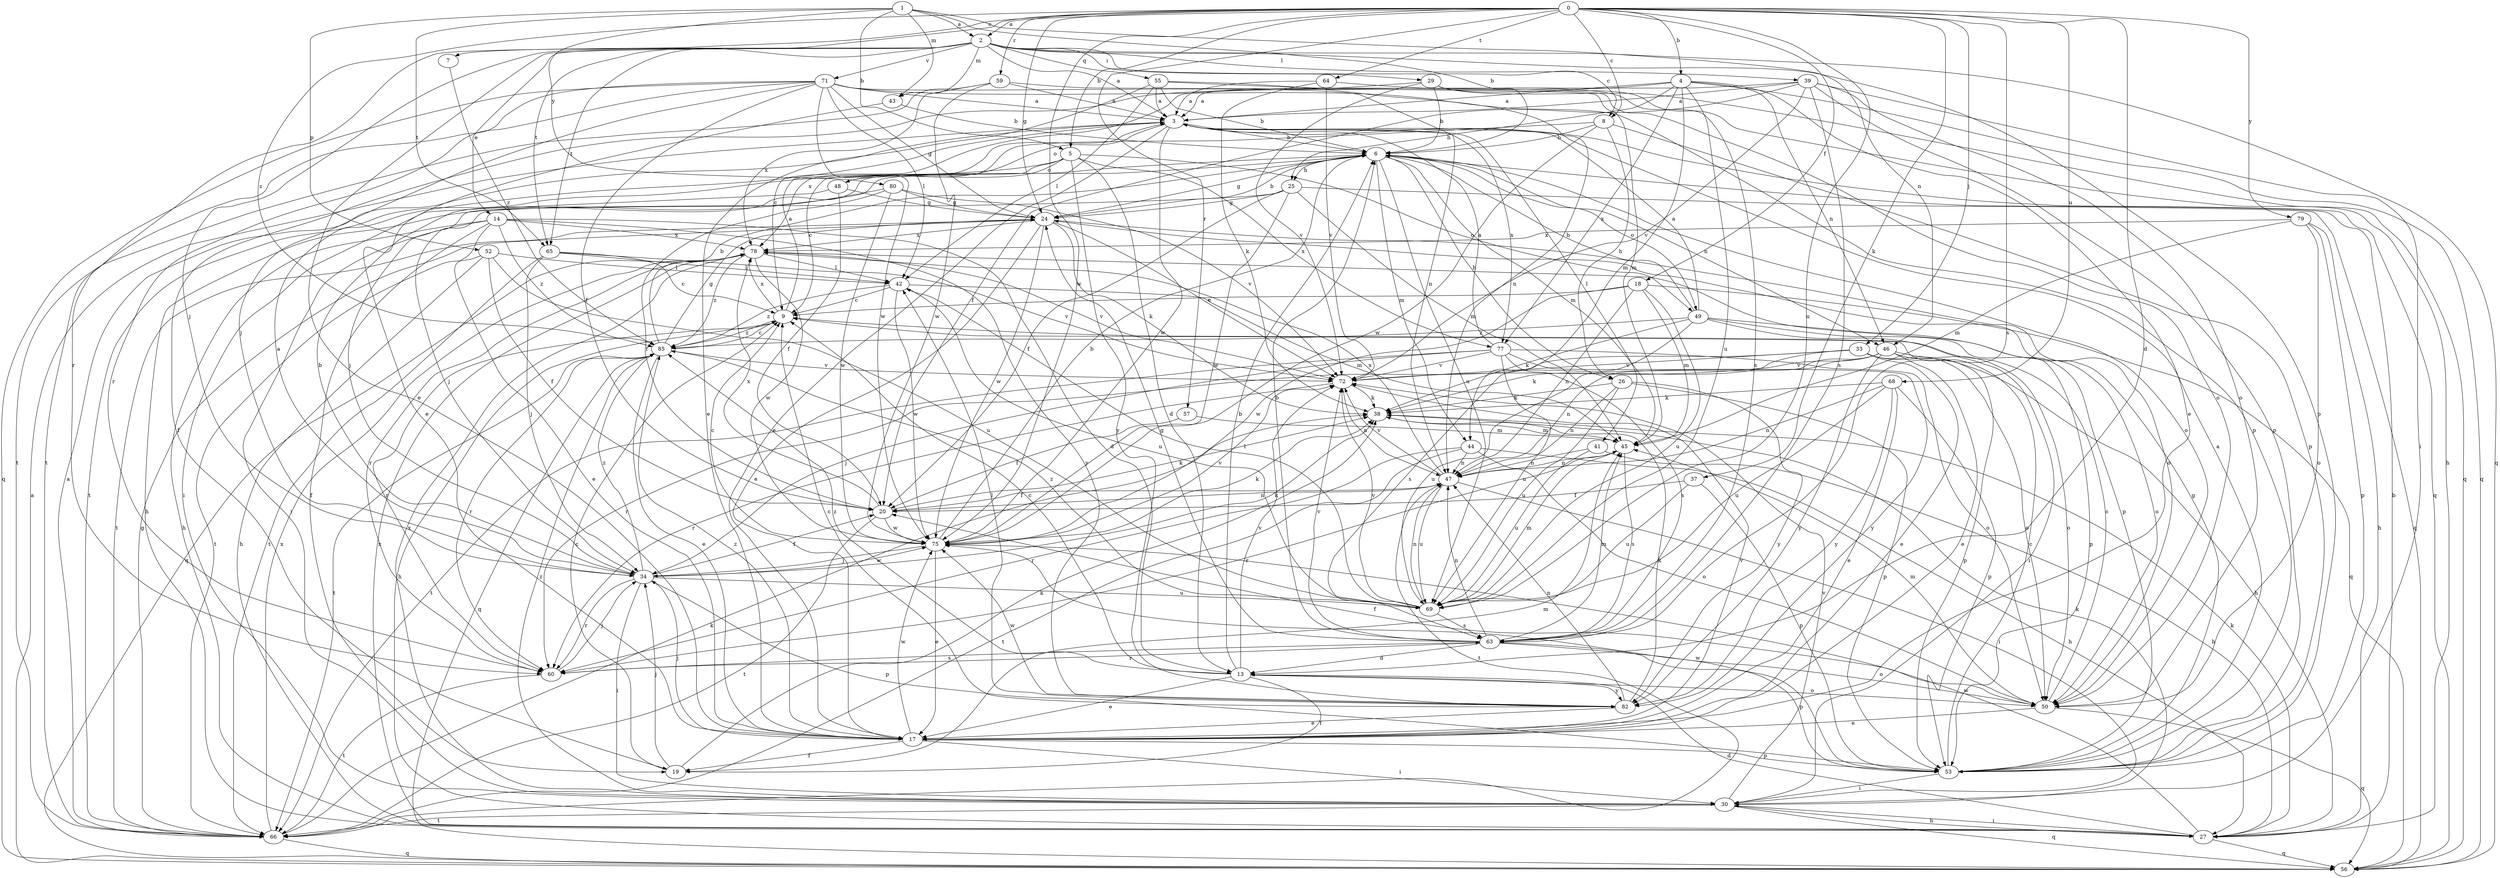strict digraph  {
0;
1;
2;
3;
4;
5;
6;
7;
8;
9;
13;
14;
17;
18;
19;
20;
24;
25;
26;
27;
29;
30;
33;
34;
37;
38;
39;
41;
42;
43;
44;
45;
46;
47;
48;
49;
50;
52;
53;
55;
56;
57;
59;
60;
63;
64;
65;
66;
68;
69;
71;
72;
75;
77;
78;
79;
80;
82;
85;
0 -> 2  [label=a];
0 -> 4  [label=b];
0 -> 5  [label=b];
0 -> 7  [label=c];
0 -> 8  [label=c];
0 -> 13  [label=d];
0 -> 18  [label=f];
0 -> 24  [label=g];
0 -> 33  [label=j];
0 -> 37  [label=k];
0 -> 57  [label=r];
0 -> 59  [label=r];
0 -> 63  [label=s];
0 -> 64  [label=t];
0 -> 65  [label=t];
0 -> 68  [label=u];
0 -> 69  [label=u];
0 -> 75  [label=w];
0 -> 79  [label=y];
0 -> 85  [label=z];
1 -> 2  [label=a];
1 -> 5  [label=b];
1 -> 6  [label=b];
1 -> 43  [label=m];
1 -> 46  [label=n];
1 -> 52  [label=p];
1 -> 65  [label=t];
1 -> 80  [label=y];
2 -> 3  [label=a];
2 -> 8  [label=c];
2 -> 14  [label=e];
2 -> 17  [label=e];
2 -> 29  [label=i];
2 -> 34  [label=j];
2 -> 39  [label=l];
2 -> 43  [label=m];
2 -> 53  [label=p];
2 -> 55  [label=q];
2 -> 56  [label=q];
2 -> 60  [label=r];
2 -> 65  [label=t];
2 -> 71  [label=v];
3 -> 6  [label=b];
3 -> 17  [label=e];
3 -> 41  [label=l];
3 -> 48  [label=o];
3 -> 56  [label=q];
3 -> 75  [label=w];
3 -> 77  [label=x];
4 -> 3  [label=a];
4 -> 17  [label=e];
4 -> 19  [label=f];
4 -> 25  [label=h];
4 -> 44  [label=m];
4 -> 46  [label=n];
4 -> 56  [label=q];
4 -> 69  [label=u];
4 -> 77  [label=x];
5 -> 9  [label=c];
5 -> 13  [label=d];
5 -> 48  [label=o];
5 -> 49  [label=o];
5 -> 66  [label=t];
5 -> 77  [label=x];
5 -> 82  [label=y];
6 -> 24  [label=g];
6 -> 25  [label=h];
6 -> 26  [label=h];
6 -> 34  [label=j];
6 -> 44  [label=m];
6 -> 45  [label=m];
6 -> 46  [label=n];
6 -> 49  [label=o];
6 -> 50  [label=o];
6 -> 69  [label=u];
7 -> 85  [label=z];
8 -> 6  [label=b];
8 -> 26  [label=h];
8 -> 53  [label=p];
8 -> 75  [label=w];
8 -> 78  [label=x];
9 -> 3  [label=a];
9 -> 27  [label=h];
9 -> 60  [label=r];
9 -> 78  [label=x];
9 -> 85  [label=z];
13 -> 6  [label=b];
13 -> 9  [label=c];
13 -> 17  [label=e];
13 -> 19  [label=f];
13 -> 50  [label=o];
13 -> 72  [label=v];
13 -> 82  [label=y];
13 -> 85  [label=z];
14 -> 13  [label=d];
14 -> 17  [label=e];
14 -> 19  [label=f];
14 -> 27  [label=h];
14 -> 30  [label=i];
14 -> 78  [label=x];
14 -> 82  [label=y];
14 -> 85  [label=z];
17 -> 19  [label=f];
17 -> 30  [label=i];
17 -> 34  [label=j];
17 -> 53  [label=p];
17 -> 72  [label=v];
17 -> 75  [label=w];
17 -> 85  [label=z];
18 -> 9  [label=c];
18 -> 45  [label=m];
18 -> 47  [label=n];
18 -> 56  [label=q];
18 -> 69  [label=u];
18 -> 75  [label=w];
19 -> 9  [label=c];
19 -> 34  [label=j];
19 -> 38  [label=k];
19 -> 45  [label=m];
20 -> 38  [label=k];
20 -> 47  [label=n];
20 -> 66  [label=t];
20 -> 75  [label=w];
20 -> 78  [label=x];
24 -> 6  [label=b];
24 -> 17  [label=e];
24 -> 38  [label=k];
24 -> 50  [label=o];
24 -> 66  [label=t];
24 -> 72  [label=v];
24 -> 75  [label=w];
24 -> 78  [label=x];
25 -> 20  [label=f];
25 -> 24  [label=g];
25 -> 34  [label=j];
25 -> 45  [label=m];
25 -> 56  [label=q];
25 -> 75  [label=w];
26 -> 38  [label=k];
26 -> 47  [label=n];
26 -> 53  [label=p];
26 -> 69  [label=u];
26 -> 82  [label=y];
27 -> 6  [label=b];
27 -> 13  [label=d];
27 -> 30  [label=i];
27 -> 38  [label=k];
27 -> 56  [label=q];
27 -> 75  [label=w];
27 -> 78  [label=x];
29 -> 3  [label=a];
29 -> 6  [label=b];
29 -> 27  [label=h];
29 -> 56  [label=q];
29 -> 72  [label=v];
30 -> 27  [label=h];
30 -> 38  [label=k];
30 -> 56  [label=q];
30 -> 66  [label=t];
30 -> 72  [label=v];
30 -> 78  [label=x];
30 -> 85  [label=z];
33 -> 17  [label=e];
33 -> 27  [label=h];
33 -> 38  [label=k];
33 -> 50  [label=o];
33 -> 60  [label=r];
33 -> 72  [label=v];
34 -> 3  [label=a];
34 -> 6  [label=b];
34 -> 20  [label=f];
34 -> 30  [label=i];
34 -> 38  [label=k];
34 -> 53  [label=p];
34 -> 60  [label=r];
34 -> 69  [label=u];
34 -> 75  [label=w];
34 -> 85  [label=z];
37 -> 20  [label=f];
37 -> 53  [label=p];
37 -> 69  [label=u];
38 -> 45  [label=m];
39 -> 3  [label=a];
39 -> 9  [label=c];
39 -> 20  [label=f];
39 -> 30  [label=i];
39 -> 50  [label=o];
39 -> 53  [label=p];
39 -> 63  [label=s];
39 -> 72  [label=v];
41 -> 27  [label=h];
41 -> 47  [label=n];
41 -> 69  [label=u];
42 -> 9  [label=c];
42 -> 45  [label=m];
42 -> 69  [label=u];
42 -> 75  [label=w];
42 -> 85  [label=z];
43 -> 6  [label=b];
43 -> 17  [label=e];
44 -> 27  [label=h];
44 -> 47  [label=n];
44 -> 50  [label=o];
44 -> 60  [label=r];
44 -> 66  [label=t];
45 -> 47  [label=n];
45 -> 60  [label=r];
45 -> 63  [label=s];
46 -> 17  [label=e];
46 -> 47  [label=n];
46 -> 50  [label=o];
46 -> 53  [label=p];
46 -> 69  [label=u];
46 -> 72  [label=v];
46 -> 82  [label=y];
47 -> 20  [label=f];
47 -> 30  [label=i];
47 -> 66  [label=t];
47 -> 69  [label=u];
47 -> 72  [label=v];
47 -> 78  [label=x];
48 -> 20  [label=f];
48 -> 24  [label=g];
48 -> 30  [label=i];
49 -> 3  [label=a];
49 -> 6  [label=b];
49 -> 30  [label=i];
49 -> 38  [label=k];
49 -> 50  [label=o];
49 -> 53  [label=p];
49 -> 63  [label=s];
49 -> 85  [label=z];
50 -> 9  [label=c];
50 -> 17  [label=e];
50 -> 20  [label=f];
50 -> 45  [label=m];
50 -> 56  [label=q];
52 -> 20  [label=f];
52 -> 27  [label=h];
52 -> 42  [label=l];
52 -> 66  [label=t];
52 -> 69  [label=u];
53 -> 3  [label=a];
53 -> 9  [label=c];
53 -> 24  [label=g];
53 -> 30  [label=i];
53 -> 75  [label=w];
55 -> 3  [label=a];
55 -> 6  [label=b];
55 -> 17  [label=e];
55 -> 42  [label=l];
55 -> 47  [label=n];
55 -> 50  [label=o];
56 -> 3  [label=a];
57 -> 20  [label=f];
57 -> 45  [label=m];
59 -> 3  [label=a];
59 -> 45  [label=m];
59 -> 66  [label=t];
59 -> 75  [label=w];
59 -> 78  [label=x];
60 -> 34  [label=j];
60 -> 63  [label=s];
60 -> 66  [label=t];
63 -> 6  [label=b];
63 -> 13  [label=d];
63 -> 24  [label=g];
63 -> 45  [label=m];
63 -> 47  [label=n];
63 -> 50  [label=o];
63 -> 53  [label=p];
63 -> 60  [label=r];
63 -> 72  [label=v];
64 -> 3  [label=a];
64 -> 38  [label=k];
64 -> 63  [label=s];
64 -> 72  [label=v];
65 -> 9  [label=c];
65 -> 34  [label=j];
65 -> 42  [label=l];
65 -> 66  [label=t];
65 -> 72  [label=v];
66 -> 3  [label=a];
66 -> 24  [label=g];
66 -> 38  [label=k];
66 -> 56  [label=q];
66 -> 78  [label=x];
68 -> 17  [label=e];
68 -> 38  [label=k];
68 -> 47  [label=n];
68 -> 53  [label=p];
68 -> 69  [label=u];
68 -> 82  [label=y];
69 -> 42  [label=l];
69 -> 45  [label=m];
69 -> 47  [label=n];
69 -> 63  [label=s];
69 -> 72  [label=v];
69 -> 85  [label=z];
71 -> 3  [label=a];
71 -> 20  [label=f];
71 -> 24  [label=g];
71 -> 34  [label=j];
71 -> 42  [label=l];
71 -> 47  [label=n];
71 -> 53  [label=p];
71 -> 56  [label=q];
71 -> 60  [label=r];
71 -> 66  [label=t];
71 -> 75  [label=w];
72 -> 38  [label=k];
72 -> 47  [label=n];
72 -> 60  [label=r];
75 -> 6  [label=b];
75 -> 9  [label=c];
75 -> 17  [label=e];
75 -> 34  [label=j];
75 -> 38  [label=k];
75 -> 72  [label=v];
77 -> 3  [label=a];
77 -> 34  [label=j];
77 -> 50  [label=o];
77 -> 63  [label=s];
77 -> 66  [label=t];
77 -> 69  [label=u];
77 -> 72  [label=v];
77 -> 82  [label=y];
78 -> 42  [label=l];
78 -> 53  [label=p];
78 -> 56  [label=q];
78 -> 60  [label=r];
78 -> 72  [label=v];
78 -> 75  [label=w];
78 -> 85  [label=z];
79 -> 27  [label=h];
79 -> 45  [label=m];
79 -> 50  [label=o];
79 -> 53  [label=p];
79 -> 78  [label=x];
80 -> 20  [label=f];
80 -> 24  [label=g];
80 -> 27  [label=h];
80 -> 72  [label=v];
80 -> 75  [label=w];
82 -> 9  [label=c];
82 -> 17  [label=e];
82 -> 38  [label=k];
82 -> 42  [label=l];
82 -> 47  [label=n];
82 -> 75  [label=w];
85 -> 6  [label=b];
85 -> 9  [label=c];
85 -> 17  [label=e];
85 -> 24  [label=g];
85 -> 56  [label=q];
85 -> 60  [label=r];
85 -> 66  [label=t];
85 -> 72  [label=v];
}
